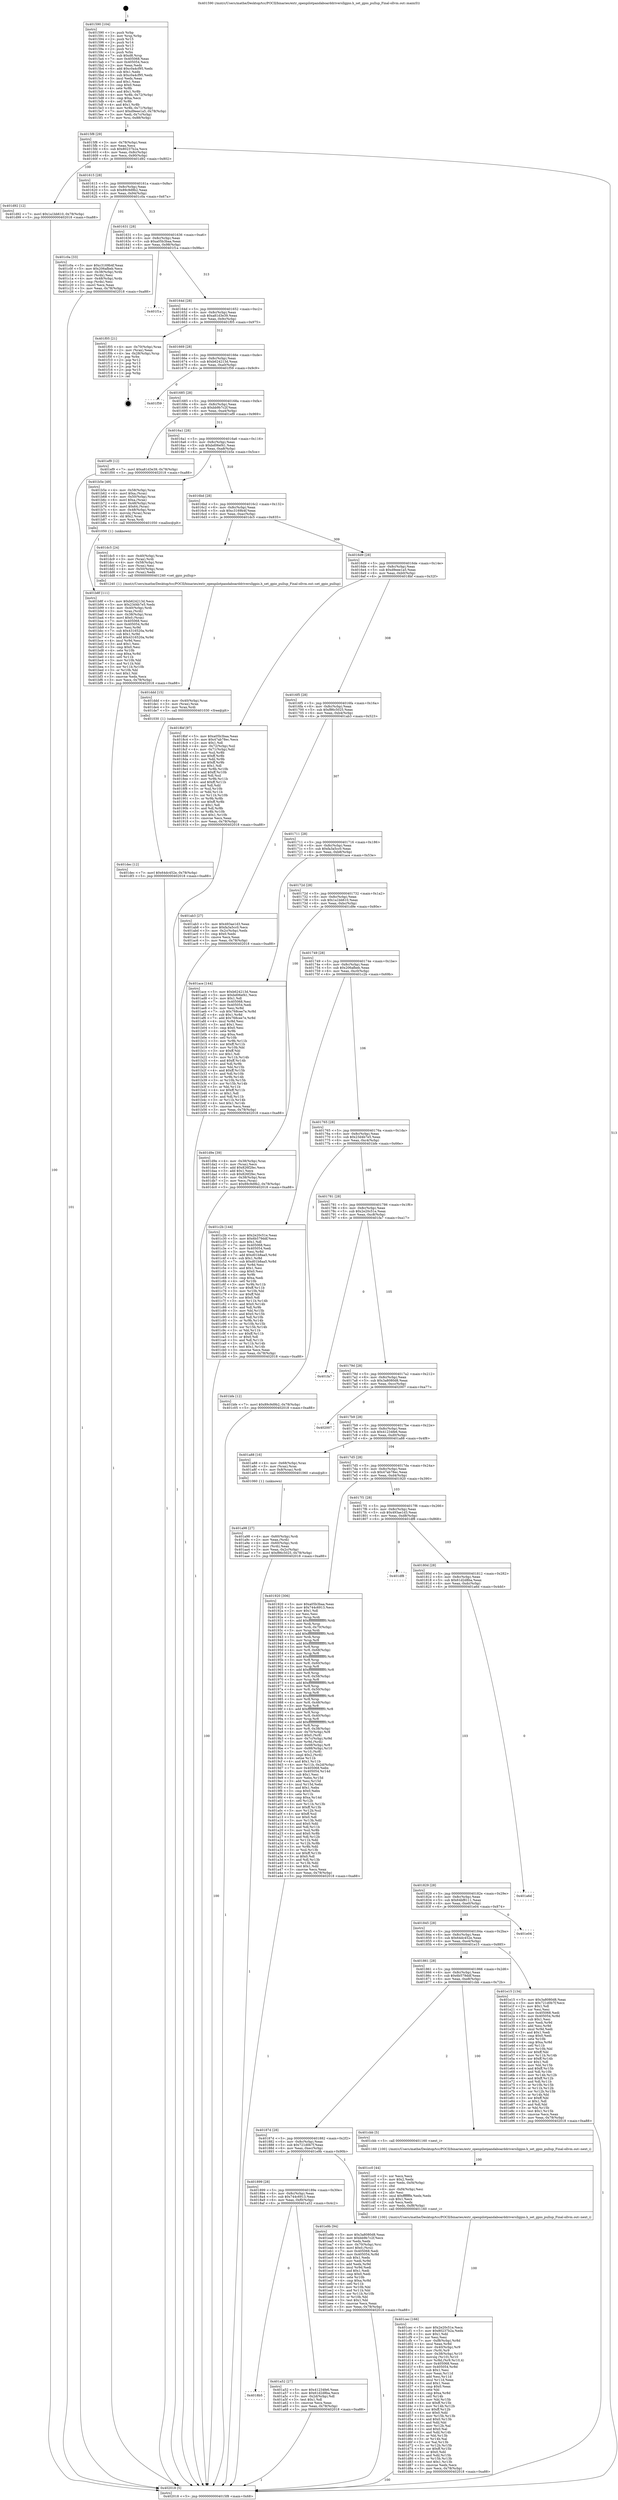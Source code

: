 digraph "0x401590" {
  label = "0x401590 (/mnt/c/Users/mathe/Desktop/tcc/POCII/binaries/extr_openpilotpandaboarddriversllgpio.h_set_gpio_pullup_Final-ollvm.out::main(0))"
  labelloc = "t"
  node[shape=record]

  Entry [label="",width=0.3,height=0.3,shape=circle,fillcolor=black,style=filled]
  "0x4015f8" [label="{
     0x4015f8 [29]\l
     | [instrs]\l
     &nbsp;&nbsp;0x4015f8 \<+3\>: mov -0x78(%rbp),%eax\l
     &nbsp;&nbsp;0x4015fb \<+2\>: mov %eax,%ecx\l
     &nbsp;&nbsp;0x4015fd \<+6\>: sub $0x80237b2a,%ecx\l
     &nbsp;&nbsp;0x401603 \<+6\>: mov %eax,-0x8c(%rbp)\l
     &nbsp;&nbsp;0x401609 \<+6\>: mov %ecx,-0x90(%rbp)\l
     &nbsp;&nbsp;0x40160f \<+6\>: je 0000000000401d92 \<main+0x802\>\l
  }"]
  "0x401d92" [label="{
     0x401d92 [12]\l
     | [instrs]\l
     &nbsp;&nbsp;0x401d92 \<+7\>: movl $0x1a1bb610,-0x78(%rbp)\l
     &nbsp;&nbsp;0x401d99 \<+5\>: jmp 0000000000402018 \<main+0xa88\>\l
  }"]
  "0x401615" [label="{
     0x401615 [28]\l
     | [instrs]\l
     &nbsp;&nbsp;0x401615 \<+5\>: jmp 000000000040161a \<main+0x8a\>\l
     &nbsp;&nbsp;0x40161a \<+6\>: mov -0x8c(%rbp),%eax\l
     &nbsp;&nbsp;0x401620 \<+5\>: sub $0x89c9d9b2,%eax\l
     &nbsp;&nbsp;0x401625 \<+6\>: mov %eax,-0x94(%rbp)\l
     &nbsp;&nbsp;0x40162b \<+6\>: je 0000000000401c0a \<main+0x67a\>\l
  }"]
  Exit [label="",width=0.3,height=0.3,shape=circle,fillcolor=black,style=filled,peripheries=2]
  "0x401c0a" [label="{
     0x401c0a [33]\l
     | [instrs]\l
     &nbsp;&nbsp;0x401c0a \<+5\>: mov $0xc3169b4f,%eax\l
     &nbsp;&nbsp;0x401c0f \<+5\>: mov $0x206afbeb,%ecx\l
     &nbsp;&nbsp;0x401c14 \<+4\>: mov -0x38(%rbp),%rdx\l
     &nbsp;&nbsp;0x401c18 \<+2\>: mov (%rdx),%esi\l
     &nbsp;&nbsp;0x401c1a \<+4\>: mov -0x48(%rbp),%rdx\l
     &nbsp;&nbsp;0x401c1e \<+2\>: cmp (%rdx),%esi\l
     &nbsp;&nbsp;0x401c20 \<+3\>: cmovl %ecx,%eax\l
     &nbsp;&nbsp;0x401c23 \<+3\>: mov %eax,-0x78(%rbp)\l
     &nbsp;&nbsp;0x401c26 \<+5\>: jmp 0000000000402018 \<main+0xa88\>\l
  }"]
  "0x401631" [label="{
     0x401631 [28]\l
     | [instrs]\l
     &nbsp;&nbsp;0x401631 \<+5\>: jmp 0000000000401636 \<main+0xa6\>\l
     &nbsp;&nbsp;0x401636 \<+6\>: mov -0x8c(%rbp),%eax\l
     &nbsp;&nbsp;0x40163c \<+5\>: sub $0xa05b3baa,%eax\l
     &nbsp;&nbsp;0x401641 \<+6\>: mov %eax,-0x98(%rbp)\l
     &nbsp;&nbsp;0x401647 \<+6\>: je 0000000000401f1a \<main+0x98a\>\l
  }"]
  "0x401dec" [label="{
     0x401dec [12]\l
     | [instrs]\l
     &nbsp;&nbsp;0x401dec \<+7\>: movl $0x64dc452e,-0x78(%rbp)\l
     &nbsp;&nbsp;0x401df3 \<+5\>: jmp 0000000000402018 \<main+0xa88\>\l
  }"]
  "0x401f1a" [label="{
     0x401f1a\l
  }", style=dashed]
  "0x40164d" [label="{
     0x40164d [28]\l
     | [instrs]\l
     &nbsp;&nbsp;0x40164d \<+5\>: jmp 0000000000401652 \<main+0xc2\>\l
     &nbsp;&nbsp;0x401652 \<+6\>: mov -0x8c(%rbp),%eax\l
     &nbsp;&nbsp;0x401658 \<+5\>: sub $0xa81d3e39,%eax\l
     &nbsp;&nbsp;0x40165d \<+6\>: mov %eax,-0x9c(%rbp)\l
     &nbsp;&nbsp;0x401663 \<+6\>: je 0000000000401f05 \<main+0x975\>\l
  }"]
  "0x401ddd" [label="{
     0x401ddd [15]\l
     | [instrs]\l
     &nbsp;&nbsp;0x401ddd \<+4\>: mov -0x40(%rbp),%rax\l
     &nbsp;&nbsp;0x401de1 \<+3\>: mov (%rax),%rax\l
     &nbsp;&nbsp;0x401de4 \<+3\>: mov %rax,%rdi\l
     &nbsp;&nbsp;0x401de7 \<+5\>: call 0000000000401030 \<free@plt\>\l
     | [calls]\l
     &nbsp;&nbsp;0x401030 \{1\} (unknown)\l
  }"]
  "0x401f05" [label="{
     0x401f05 [21]\l
     | [instrs]\l
     &nbsp;&nbsp;0x401f05 \<+4\>: mov -0x70(%rbp),%rax\l
     &nbsp;&nbsp;0x401f09 \<+2\>: mov (%rax),%eax\l
     &nbsp;&nbsp;0x401f0b \<+4\>: lea -0x28(%rbp),%rsp\l
     &nbsp;&nbsp;0x401f0f \<+1\>: pop %rbx\l
     &nbsp;&nbsp;0x401f10 \<+2\>: pop %r12\l
     &nbsp;&nbsp;0x401f12 \<+2\>: pop %r13\l
     &nbsp;&nbsp;0x401f14 \<+2\>: pop %r14\l
     &nbsp;&nbsp;0x401f16 \<+2\>: pop %r15\l
     &nbsp;&nbsp;0x401f18 \<+1\>: pop %rbp\l
     &nbsp;&nbsp;0x401f19 \<+1\>: ret\l
  }"]
  "0x401669" [label="{
     0x401669 [28]\l
     | [instrs]\l
     &nbsp;&nbsp;0x401669 \<+5\>: jmp 000000000040166e \<main+0xde\>\l
     &nbsp;&nbsp;0x40166e \<+6\>: mov -0x8c(%rbp),%eax\l
     &nbsp;&nbsp;0x401674 \<+5\>: sub $0xb624213d,%eax\l
     &nbsp;&nbsp;0x401679 \<+6\>: mov %eax,-0xa0(%rbp)\l
     &nbsp;&nbsp;0x40167f \<+6\>: je 0000000000401f59 \<main+0x9c9\>\l
  }"]
  "0x401cec" [label="{
     0x401cec [166]\l
     | [instrs]\l
     &nbsp;&nbsp;0x401cec \<+5\>: mov $0x2e20c51e,%ecx\l
     &nbsp;&nbsp;0x401cf1 \<+5\>: mov $0x80237b2a,%edx\l
     &nbsp;&nbsp;0x401cf6 \<+3\>: mov $0x1,%dil\l
     &nbsp;&nbsp;0x401cf9 \<+2\>: xor %esi,%esi\l
     &nbsp;&nbsp;0x401cfb \<+7\>: mov -0xf8(%rbp),%r8d\l
     &nbsp;&nbsp;0x401d02 \<+4\>: imul %eax,%r8d\l
     &nbsp;&nbsp;0x401d06 \<+4\>: mov -0x40(%rbp),%r9\l
     &nbsp;&nbsp;0x401d0a \<+3\>: mov (%r9),%r9\l
     &nbsp;&nbsp;0x401d0d \<+4\>: mov -0x38(%rbp),%r10\l
     &nbsp;&nbsp;0x401d11 \<+3\>: movslq (%r10),%r10\l
     &nbsp;&nbsp;0x401d14 \<+4\>: mov %r8d,(%r9,%r10,4)\l
     &nbsp;&nbsp;0x401d18 \<+7\>: mov 0x405068,%eax\l
     &nbsp;&nbsp;0x401d1f \<+8\>: mov 0x405054,%r8d\l
     &nbsp;&nbsp;0x401d27 \<+3\>: sub $0x1,%esi\l
     &nbsp;&nbsp;0x401d2a \<+3\>: mov %eax,%r11d\l
     &nbsp;&nbsp;0x401d2d \<+3\>: add %esi,%r11d\l
     &nbsp;&nbsp;0x401d30 \<+4\>: imul %r11d,%eax\l
     &nbsp;&nbsp;0x401d34 \<+3\>: and $0x1,%eax\l
     &nbsp;&nbsp;0x401d37 \<+3\>: cmp $0x0,%eax\l
     &nbsp;&nbsp;0x401d3a \<+3\>: sete %bl\l
     &nbsp;&nbsp;0x401d3d \<+4\>: cmp $0xa,%r8d\l
     &nbsp;&nbsp;0x401d41 \<+4\>: setl %r14b\l
     &nbsp;&nbsp;0x401d45 \<+3\>: mov %bl,%r15b\l
     &nbsp;&nbsp;0x401d48 \<+4\>: xor $0xff,%r15b\l
     &nbsp;&nbsp;0x401d4c \<+3\>: mov %r14b,%r12b\l
     &nbsp;&nbsp;0x401d4f \<+4\>: xor $0xff,%r12b\l
     &nbsp;&nbsp;0x401d53 \<+4\>: xor $0x0,%dil\l
     &nbsp;&nbsp;0x401d57 \<+3\>: mov %r15b,%r13b\l
     &nbsp;&nbsp;0x401d5a \<+4\>: and $0x0,%r13b\l
     &nbsp;&nbsp;0x401d5e \<+3\>: and %dil,%bl\l
     &nbsp;&nbsp;0x401d61 \<+3\>: mov %r12b,%al\l
     &nbsp;&nbsp;0x401d64 \<+2\>: and $0x0,%al\l
     &nbsp;&nbsp;0x401d66 \<+3\>: and %dil,%r14b\l
     &nbsp;&nbsp;0x401d69 \<+3\>: or %bl,%r13b\l
     &nbsp;&nbsp;0x401d6c \<+3\>: or %r14b,%al\l
     &nbsp;&nbsp;0x401d6f \<+3\>: xor %al,%r13b\l
     &nbsp;&nbsp;0x401d72 \<+3\>: or %r12b,%r15b\l
     &nbsp;&nbsp;0x401d75 \<+4\>: xor $0xff,%r15b\l
     &nbsp;&nbsp;0x401d79 \<+4\>: or $0x0,%dil\l
     &nbsp;&nbsp;0x401d7d \<+3\>: and %dil,%r15b\l
     &nbsp;&nbsp;0x401d80 \<+3\>: or %r15b,%r13b\l
     &nbsp;&nbsp;0x401d83 \<+4\>: test $0x1,%r13b\l
     &nbsp;&nbsp;0x401d87 \<+3\>: cmovne %edx,%ecx\l
     &nbsp;&nbsp;0x401d8a \<+3\>: mov %ecx,-0x78(%rbp)\l
     &nbsp;&nbsp;0x401d8d \<+5\>: jmp 0000000000402018 \<main+0xa88\>\l
  }"]
  "0x401f59" [label="{
     0x401f59\l
  }", style=dashed]
  "0x401685" [label="{
     0x401685 [28]\l
     | [instrs]\l
     &nbsp;&nbsp;0x401685 \<+5\>: jmp 000000000040168a \<main+0xfa\>\l
     &nbsp;&nbsp;0x40168a \<+6\>: mov -0x8c(%rbp),%eax\l
     &nbsp;&nbsp;0x401690 \<+5\>: sub $0xbb9b7c2f,%eax\l
     &nbsp;&nbsp;0x401695 \<+6\>: mov %eax,-0xa4(%rbp)\l
     &nbsp;&nbsp;0x40169b \<+6\>: je 0000000000401ef9 \<main+0x969\>\l
  }"]
  "0x401cc0" [label="{
     0x401cc0 [44]\l
     | [instrs]\l
     &nbsp;&nbsp;0x401cc0 \<+2\>: xor %ecx,%ecx\l
     &nbsp;&nbsp;0x401cc2 \<+5\>: mov $0x2,%edx\l
     &nbsp;&nbsp;0x401cc7 \<+6\>: mov %edx,-0xf4(%rbp)\l
     &nbsp;&nbsp;0x401ccd \<+1\>: cltd\l
     &nbsp;&nbsp;0x401cce \<+6\>: mov -0xf4(%rbp),%esi\l
     &nbsp;&nbsp;0x401cd4 \<+2\>: idiv %esi\l
     &nbsp;&nbsp;0x401cd6 \<+6\>: imul $0xfffffffe,%edx,%edx\l
     &nbsp;&nbsp;0x401cdc \<+3\>: sub $0x1,%ecx\l
     &nbsp;&nbsp;0x401cdf \<+2\>: sub %ecx,%edx\l
     &nbsp;&nbsp;0x401ce1 \<+6\>: mov %edx,-0xf8(%rbp)\l
     &nbsp;&nbsp;0x401ce7 \<+5\>: call 0000000000401160 \<next_i\>\l
     | [calls]\l
     &nbsp;&nbsp;0x401160 \{100\} (/mnt/c/Users/mathe/Desktop/tcc/POCII/binaries/extr_openpilotpandaboarddriversllgpio.h_set_gpio_pullup_Final-ollvm.out::next_i)\l
  }"]
  "0x401ef9" [label="{
     0x401ef9 [12]\l
     | [instrs]\l
     &nbsp;&nbsp;0x401ef9 \<+7\>: movl $0xa81d3e39,-0x78(%rbp)\l
     &nbsp;&nbsp;0x401f00 \<+5\>: jmp 0000000000402018 \<main+0xa88\>\l
  }"]
  "0x4016a1" [label="{
     0x4016a1 [28]\l
     | [instrs]\l
     &nbsp;&nbsp;0x4016a1 \<+5\>: jmp 00000000004016a6 \<main+0x116\>\l
     &nbsp;&nbsp;0x4016a6 \<+6\>: mov -0x8c(%rbp),%eax\l
     &nbsp;&nbsp;0x4016ac \<+5\>: sub $0xbd06ef41,%eax\l
     &nbsp;&nbsp;0x4016b1 \<+6\>: mov %eax,-0xa8(%rbp)\l
     &nbsp;&nbsp;0x4016b7 \<+6\>: je 0000000000401b5e \<main+0x5ce\>\l
  }"]
  "0x401b8f" [label="{
     0x401b8f [111]\l
     | [instrs]\l
     &nbsp;&nbsp;0x401b8f \<+5\>: mov $0xb624213d,%ecx\l
     &nbsp;&nbsp;0x401b94 \<+5\>: mov $0x23d4b7e5,%edx\l
     &nbsp;&nbsp;0x401b99 \<+4\>: mov -0x40(%rbp),%rdi\l
     &nbsp;&nbsp;0x401b9d \<+3\>: mov %rax,(%rdi)\l
     &nbsp;&nbsp;0x401ba0 \<+4\>: mov -0x38(%rbp),%rax\l
     &nbsp;&nbsp;0x401ba4 \<+6\>: movl $0x0,(%rax)\l
     &nbsp;&nbsp;0x401baa \<+7\>: mov 0x405068,%esi\l
     &nbsp;&nbsp;0x401bb1 \<+8\>: mov 0x405054,%r8d\l
     &nbsp;&nbsp;0x401bb9 \<+3\>: mov %esi,%r9d\l
     &nbsp;&nbsp;0x401bbc \<+7\>: sub $0x4316520a,%r9d\l
     &nbsp;&nbsp;0x401bc3 \<+4\>: sub $0x1,%r9d\l
     &nbsp;&nbsp;0x401bc7 \<+7\>: add $0x4316520a,%r9d\l
     &nbsp;&nbsp;0x401bce \<+4\>: imul %r9d,%esi\l
     &nbsp;&nbsp;0x401bd2 \<+3\>: and $0x1,%esi\l
     &nbsp;&nbsp;0x401bd5 \<+3\>: cmp $0x0,%esi\l
     &nbsp;&nbsp;0x401bd8 \<+4\>: sete %r10b\l
     &nbsp;&nbsp;0x401bdc \<+4\>: cmp $0xa,%r8d\l
     &nbsp;&nbsp;0x401be0 \<+4\>: setl %r11b\l
     &nbsp;&nbsp;0x401be4 \<+3\>: mov %r10b,%bl\l
     &nbsp;&nbsp;0x401be7 \<+3\>: and %r11b,%bl\l
     &nbsp;&nbsp;0x401bea \<+3\>: xor %r11b,%r10b\l
     &nbsp;&nbsp;0x401bed \<+3\>: or %r10b,%bl\l
     &nbsp;&nbsp;0x401bf0 \<+3\>: test $0x1,%bl\l
     &nbsp;&nbsp;0x401bf3 \<+3\>: cmovne %edx,%ecx\l
     &nbsp;&nbsp;0x401bf6 \<+3\>: mov %ecx,-0x78(%rbp)\l
     &nbsp;&nbsp;0x401bf9 \<+5\>: jmp 0000000000402018 \<main+0xa88\>\l
  }"]
  "0x401b5e" [label="{
     0x401b5e [49]\l
     | [instrs]\l
     &nbsp;&nbsp;0x401b5e \<+4\>: mov -0x58(%rbp),%rax\l
     &nbsp;&nbsp;0x401b62 \<+6\>: movl $0xa,(%rax)\l
     &nbsp;&nbsp;0x401b68 \<+4\>: mov -0x50(%rbp),%rax\l
     &nbsp;&nbsp;0x401b6c \<+6\>: movl $0xa,(%rax)\l
     &nbsp;&nbsp;0x401b72 \<+4\>: mov -0x48(%rbp),%rax\l
     &nbsp;&nbsp;0x401b76 \<+6\>: movl $0x64,(%rax)\l
     &nbsp;&nbsp;0x401b7c \<+4\>: mov -0x48(%rbp),%rax\l
     &nbsp;&nbsp;0x401b80 \<+3\>: movslq (%rax),%rax\l
     &nbsp;&nbsp;0x401b83 \<+4\>: shl $0x2,%rax\l
     &nbsp;&nbsp;0x401b87 \<+3\>: mov %rax,%rdi\l
     &nbsp;&nbsp;0x401b8a \<+5\>: call 0000000000401050 \<malloc@plt\>\l
     | [calls]\l
     &nbsp;&nbsp;0x401050 \{1\} (unknown)\l
  }"]
  "0x4016bd" [label="{
     0x4016bd [28]\l
     | [instrs]\l
     &nbsp;&nbsp;0x4016bd \<+5\>: jmp 00000000004016c2 \<main+0x132\>\l
     &nbsp;&nbsp;0x4016c2 \<+6\>: mov -0x8c(%rbp),%eax\l
     &nbsp;&nbsp;0x4016c8 \<+5\>: sub $0xc3169b4f,%eax\l
     &nbsp;&nbsp;0x4016cd \<+6\>: mov %eax,-0xac(%rbp)\l
     &nbsp;&nbsp;0x4016d3 \<+6\>: je 0000000000401dc5 \<main+0x835\>\l
  }"]
  "0x401a98" [label="{
     0x401a98 [27]\l
     | [instrs]\l
     &nbsp;&nbsp;0x401a98 \<+4\>: mov -0x60(%rbp),%rdi\l
     &nbsp;&nbsp;0x401a9c \<+2\>: mov %eax,(%rdi)\l
     &nbsp;&nbsp;0x401a9e \<+4\>: mov -0x60(%rbp),%rdi\l
     &nbsp;&nbsp;0x401aa2 \<+2\>: mov (%rdi),%eax\l
     &nbsp;&nbsp;0x401aa4 \<+3\>: mov %eax,-0x2c(%rbp)\l
     &nbsp;&nbsp;0x401aa7 \<+7\>: movl $0xf86c5025,-0x78(%rbp)\l
     &nbsp;&nbsp;0x401aae \<+5\>: jmp 0000000000402018 \<main+0xa88\>\l
  }"]
  "0x401dc5" [label="{
     0x401dc5 [24]\l
     | [instrs]\l
     &nbsp;&nbsp;0x401dc5 \<+4\>: mov -0x40(%rbp),%rax\l
     &nbsp;&nbsp;0x401dc9 \<+3\>: mov (%rax),%rdi\l
     &nbsp;&nbsp;0x401dcc \<+4\>: mov -0x58(%rbp),%rax\l
     &nbsp;&nbsp;0x401dd0 \<+2\>: mov (%rax),%esi\l
     &nbsp;&nbsp;0x401dd2 \<+4\>: mov -0x50(%rbp),%rax\l
     &nbsp;&nbsp;0x401dd6 \<+2\>: mov (%rax),%edx\l
     &nbsp;&nbsp;0x401dd8 \<+5\>: call 0000000000401240 \<set_gpio_pullup\>\l
     | [calls]\l
     &nbsp;&nbsp;0x401240 \{1\} (/mnt/c/Users/mathe/Desktop/tcc/POCII/binaries/extr_openpilotpandaboarddriversllgpio.h_set_gpio_pullup_Final-ollvm.out::set_gpio_pullup)\l
  }"]
  "0x4016d9" [label="{
     0x4016d9 [28]\l
     | [instrs]\l
     &nbsp;&nbsp;0x4016d9 \<+5\>: jmp 00000000004016de \<main+0x14e\>\l
     &nbsp;&nbsp;0x4016de \<+6\>: mov -0x8c(%rbp),%eax\l
     &nbsp;&nbsp;0x4016e4 \<+5\>: sub $0xd9eee1a5,%eax\l
     &nbsp;&nbsp;0x4016e9 \<+6\>: mov %eax,-0xb0(%rbp)\l
     &nbsp;&nbsp;0x4016ef \<+6\>: je 00000000004018bf \<main+0x32f\>\l
  }"]
  "0x4018b5" [label="{
     0x4018b5\l
  }", style=dashed]
  "0x4018bf" [label="{
     0x4018bf [97]\l
     | [instrs]\l
     &nbsp;&nbsp;0x4018bf \<+5\>: mov $0xa05b3baa,%eax\l
     &nbsp;&nbsp;0x4018c4 \<+5\>: mov $0x47ab78ec,%ecx\l
     &nbsp;&nbsp;0x4018c9 \<+2\>: mov $0x1,%dl\l
     &nbsp;&nbsp;0x4018cb \<+4\>: mov -0x72(%rbp),%sil\l
     &nbsp;&nbsp;0x4018cf \<+4\>: mov -0x71(%rbp),%dil\l
     &nbsp;&nbsp;0x4018d3 \<+3\>: mov %sil,%r8b\l
     &nbsp;&nbsp;0x4018d6 \<+4\>: xor $0xff,%r8b\l
     &nbsp;&nbsp;0x4018da \<+3\>: mov %dil,%r9b\l
     &nbsp;&nbsp;0x4018dd \<+4\>: xor $0xff,%r9b\l
     &nbsp;&nbsp;0x4018e1 \<+3\>: xor $0x1,%dl\l
     &nbsp;&nbsp;0x4018e4 \<+3\>: mov %r8b,%r10b\l
     &nbsp;&nbsp;0x4018e7 \<+4\>: and $0xff,%r10b\l
     &nbsp;&nbsp;0x4018eb \<+3\>: and %dl,%sil\l
     &nbsp;&nbsp;0x4018ee \<+3\>: mov %r9b,%r11b\l
     &nbsp;&nbsp;0x4018f1 \<+4\>: and $0xff,%r11b\l
     &nbsp;&nbsp;0x4018f5 \<+3\>: and %dl,%dil\l
     &nbsp;&nbsp;0x4018f8 \<+3\>: or %sil,%r10b\l
     &nbsp;&nbsp;0x4018fb \<+3\>: or %dil,%r11b\l
     &nbsp;&nbsp;0x4018fe \<+3\>: xor %r11b,%r10b\l
     &nbsp;&nbsp;0x401901 \<+3\>: or %r9b,%r8b\l
     &nbsp;&nbsp;0x401904 \<+4\>: xor $0xff,%r8b\l
     &nbsp;&nbsp;0x401908 \<+3\>: or $0x1,%dl\l
     &nbsp;&nbsp;0x40190b \<+3\>: and %dl,%r8b\l
     &nbsp;&nbsp;0x40190e \<+3\>: or %r8b,%r10b\l
     &nbsp;&nbsp;0x401911 \<+4\>: test $0x1,%r10b\l
     &nbsp;&nbsp;0x401915 \<+3\>: cmovne %ecx,%eax\l
     &nbsp;&nbsp;0x401918 \<+3\>: mov %eax,-0x78(%rbp)\l
     &nbsp;&nbsp;0x40191b \<+5\>: jmp 0000000000402018 \<main+0xa88\>\l
  }"]
  "0x4016f5" [label="{
     0x4016f5 [28]\l
     | [instrs]\l
     &nbsp;&nbsp;0x4016f5 \<+5\>: jmp 00000000004016fa \<main+0x16a\>\l
     &nbsp;&nbsp;0x4016fa \<+6\>: mov -0x8c(%rbp),%eax\l
     &nbsp;&nbsp;0x401700 \<+5\>: sub $0xf86c5025,%eax\l
     &nbsp;&nbsp;0x401705 \<+6\>: mov %eax,-0xb4(%rbp)\l
     &nbsp;&nbsp;0x40170b \<+6\>: je 0000000000401ab3 \<main+0x523\>\l
  }"]
  "0x402018" [label="{
     0x402018 [5]\l
     | [instrs]\l
     &nbsp;&nbsp;0x402018 \<+5\>: jmp 00000000004015f8 \<main+0x68\>\l
  }"]
  "0x401590" [label="{
     0x401590 [104]\l
     | [instrs]\l
     &nbsp;&nbsp;0x401590 \<+1\>: push %rbp\l
     &nbsp;&nbsp;0x401591 \<+3\>: mov %rsp,%rbp\l
     &nbsp;&nbsp;0x401594 \<+2\>: push %r15\l
     &nbsp;&nbsp;0x401596 \<+2\>: push %r14\l
     &nbsp;&nbsp;0x401598 \<+2\>: push %r13\l
     &nbsp;&nbsp;0x40159a \<+2\>: push %r12\l
     &nbsp;&nbsp;0x40159c \<+1\>: push %rbx\l
     &nbsp;&nbsp;0x40159d \<+7\>: sub $0xd8,%rsp\l
     &nbsp;&nbsp;0x4015a4 \<+7\>: mov 0x405068,%eax\l
     &nbsp;&nbsp;0x4015ab \<+7\>: mov 0x405054,%ecx\l
     &nbsp;&nbsp;0x4015b2 \<+2\>: mov %eax,%edx\l
     &nbsp;&nbsp;0x4015b4 \<+6\>: add $0xc0a4cf95,%edx\l
     &nbsp;&nbsp;0x4015ba \<+3\>: sub $0x1,%edx\l
     &nbsp;&nbsp;0x4015bd \<+6\>: sub $0xc0a4cf95,%edx\l
     &nbsp;&nbsp;0x4015c3 \<+3\>: imul %edx,%eax\l
     &nbsp;&nbsp;0x4015c6 \<+3\>: and $0x1,%eax\l
     &nbsp;&nbsp;0x4015c9 \<+3\>: cmp $0x0,%eax\l
     &nbsp;&nbsp;0x4015cc \<+4\>: sete %r8b\l
     &nbsp;&nbsp;0x4015d0 \<+4\>: and $0x1,%r8b\l
     &nbsp;&nbsp;0x4015d4 \<+4\>: mov %r8b,-0x72(%rbp)\l
     &nbsp;&nbsp;0x4015d8 \<+3\>: cmp $0xa,%ecx\l
     &nbsp;&nbsp;0x4015db \<+4\>: setl %r8b\l
     &nbsp;&nbsp;0x4015df \<+4\>: and $0x1,%r8b\l
     &nbsp;&nbsp;0x4015e3 \<+4\>: mov %r8b,-0x71(%rbp)\l
     &nbsp;&nbsp;0x4015e7 \<+7\>: movl $0xd9eee1a5,-0x78(%rbp)\l
     &nbsp;&nbsp;0x4015ee \<+3\>: mov %edi,-0x7c(%rbp)\l
     &nbsp;&nbsp;0x4015f1 \<+7\>: mov %rsi,-0x88(%rbp)\l
  }"]
  "0x401a52" [label="{
     0x401a52 [27]\l
     | [instrs]\l
     &nbsp;&nbsp;0x401a52 \<+5\>: mov $0x41234fe6,%eax\l
     &nbsp;&nbsp;0x401a57 \<+5\>: mov $0x61d2d8ba,%ecx\l
     &nbsp;&nbsp;0x401a5c \<+3\>: mov -0x2d(%rbp),%dl\l
     &nbsp;&nbsp;0x401a5f \<+3\>: test $0x1,%dl\l
     &nbsp;&nbsp;0x401a62 \<+3\>: cmovne %ecx,%eax\l
     &nbsp;&nbsp;0x401a65 \<+3\>: mov %eax,-0x78(%rbp)\l
     &nbsp;&nbsp;0x401a68 \<+5\>: jmp 0000000000402018 \<main+0xa88\>\l
  }"]
  "0x401ab3" [label="{
     0x401ab3 [27]\l
     | [instrs]\l
     &nbsp;&nbsp;0x401ab3 \<+5\>: mov $0x493ae1d3,%eax\l
     &nbsp;&nbsp;0x401ab8 \<+5\>: mov $0xfa3a5cc0,%ecx\l
     &nbsp;&nbsp;0x401abd \<+3\>: mov -0x2c(%rbp),%edx\l
     &nbsp;&nbsp;0x401ac0 \<+3\>: cmp $0x0,%edx\l
     &nbsp;&nbsp;0x401ac3 \<+3\>: cmove %ecx,%eax\l
     &nbsp;&nbsp;0x401ac6 \<+3\>: mov %eax,-0x78(%rbp)\l
     &nbsp;&nbsp;0x401ac9 \<+5\>: jmp 0000000000402018 \<main+0xa88\>\l
  }"]
  "0x401711" [label="{
     0x401711 [28]\l
     | [instrs]\l
     &nbsp;&nbsp;0x401711 \<+5\>: jmp 0000000000401716 \<main+0x186\>\l
     &nbsp;&nbsp;0x401716 \<+6\>: mov -0x8c(%rbp),%eax\l
     &nbsp;&nbsp;0x40171c \<+5\>: sub $0xfa3a5cc0,%eax\l
     &nbsp;&nbsp;0x401721 \<+6\>: mov %eax,-0xb8(%rbp)\l
     &nbsp;&nbsp;0x401727 \<+6\>: je 0000000000401ace \<main+0x53e\>\l
  }"]
  "0x401899" [label="{
     0x401899 [28]\l
     | [instrs]\l
     &nbsp;&nbsp;0x401899 \<+5\>: jmp 000000000040189e \<main+0x30e\>\l
     &nbsp;&nbsp;0x40189e \<+6\>: mov -0x8c(%rbp),%eax\l
     &nbsp;&nbsp;0x4018a4 \<+5\>: sub $0x744c6913,%eax\l
     &nbsp;&nbsp;0x4018a9 \<+6\>: mov %eax,-0xf0(%rbp)\l
     &nbsp;&nbsp;0x4018af \<+6\>: je 0000000000401a52 \<main+0x4c2\>\l
  }"]
  "0x401ace" [label="{
     0x401ace [144]\l
     | [instrs]\l
     &nbsp;&nbsp;0x401ace \<+5\>: mov $0xb624213d,%eax\l
     &nbsp;&nbsp;0x401ad3 \<+5\>: mov $0xbd06ef41,%ecx\l
     &nbsp;&nbsp;0x401ad8 \<+2\>: mov $0x1,%dl\l
     &nbsp;&nbsp;0x401ada \<+7\>: mov 0x405068,%esi\l
     &nbsp;&nbsp;0x401ae1 \<+7\>: mov 0x405054,%edi\l
     &nbsp;&nbsp;0x401ae8 \<+3\>: mov %esi,%r8d\l
     &nbsp;&nbsp;0x401aeb \<+7\>: sub $0x768cee7e,%r8d\l
     &nbsp;&nbsp;0x401af2 \<+4\>: sub $0x1,%r8d\l
     &nbsp;&nbsp;0x401af6 \<+7\>: add $0x768cee7e,%r8d\l
     &nbsp;&nbsp;0x401afd \<+4\>: imul %r8d,%esi\l
     &nbsp;&nbsp;0x401b01 \<+3\>: and $0x1,%esi\l
     &nbsp;&nbsp;0x401b04 \<+3\>: cmp $0x0,%esi\l
     &nbsp;&nbsp;0x401b07 \<+4\>: sete %r9b\l
     &nbsp;&nbsp;0x401b0b \<+3\>: cmp $0xa,%edi\l
     &nbsp;&nbsp;0x401b0e \<+4\>: setl %r10b\l
     &nbsp;&nbsp;0x401b12 \<+3\>: mov %r9b,%r11b\l
     &nbsp;&nbsp;0x401b15 \<+4\>: xor $0xff,%r11b\l
     &nbsp;&nbsp;0x401b19 \<+3\>: mov %r10b,%bl\l
     &nbsp;&nbsp;0x401b1c \<+3\>: xor $0xff,%bl\l
     &nbsp;&nbsp;0x401b1f \<+3\>: xor $0x1,%dl\l
     &nbsp;&nbsp;0x401b22 \<+3\>: mov %r11b,%r14b\l
     &nbsp;&nbsp;0x401b25 \<+4\>: and $0xff,%r14b\l
     &nbsp;&nbsp;0x401b29 \<+3\>: and %dl,%r9b\l
     &nbsp;&nbsp;0x401b2c \<+3\>: mov %bl,%r15b\l
     &nbsp;&nbsp;0x401b2f \<+4\>: and $0xff,%r15b\l
     &nbsp;&nbsp;0x401b33 \<+3\>: and %dl,%r10b\l
     &nbsp;&nbsp;0x401b36 \<+3\>: or %r9b,%r14b\l
     &nbsp;&nbsp;0x401b39 \<+3\>: or %r10b,%r15b\l
     &nbsp;&nbsp;0x401b3c \<+3\>: xor %r15b,%r14b\l
     &nbsp;&nbsp;0x401b3f \<+3\>: or %bl,%r11b\l
     &nbsp;&nbsp;0x401b42 \<+4\>: xor $0xff,%r11b\l
     &nbsp;&nbsp;0x401b46 \<+3\>: or $0x1,%dl\l
     &nbsp;&nbsp;0x401b49 \<+3\>: and %dl,%r11b\l
     &nbsp;&nbsp;0x401b4c \<+3\>: or %r11b,%r14b\l
     &nbsp;&nbsp;0x401b4f \<+4\>: test $0x1,%r14b\l
     &nbsp;&nbsp;0x401b53 \<+3\>: cmovne %ecx,%eax\l
     &nbsp;&nbsp;0x401b56 \<+3\>: mov %eax,-0x78(%rbp)\l
     &nbsp;&nbsp;0x401b59 \<+5\>: jmp 0000000000402018 \<main+0xa88\>\l
  }"]
  "0x40172d" [label="{
     0x40172d [28]\l
     | [instrs]\l
     &nbsp;&nbsp;0x40172d \<+5\>: jmp 0000000000401732 \<main+0x1a2\>\l
     &nbsp;&nbsp;0x401732 \<+6\>: mov -0x8c(%rbp),%eax\l
     &nbsp;&nbsp;0x401738 \<+5\>: sub $0x1a1bb610,%eax\l
     &nbsp;&nbsp;0x40173d \<+6\>: mov %eax,-0xbc(%rbp)\l
     &nbsp;&nbsp;0x401743 \<+6\>: je 0000000000401d9e \<main+0x80e\>\l
  }"]
  "0x401e9b" [label="{
     0x401e9b [94]\l
     | [instrs]\l
     &nbsp;&nbsp;0x401e9b \<+5\>: mov $0x3a8080d8,%eax\l
     &nbsp;&nbsp;0x401ea0 \<+5\>: mov $0xbb9b7c2f,%ecx\l
     &nbsp;&nbsp;0x401ea5 \<+2\>: xor %edx,%edx\l
     &nbsp;&nbsp;0x401ea7 \<+4\>: mov -0x70(%rbp),%rsi\l
     &nbsp;&nbsp;0x401eab \<+6\>: movl $0x0,(%rsi)\l
     &nbsp;&nbsp;0x401eb1 \<+7\>: mov 0x405068,%edi\l
     &nbsp;&nbsp;0x401eb8 \<+8\>: mov 0x405054,%r8d\l
     &nbsp;&nbsp;0x401ec0 \<+3\>: sub $0x1,%edx\l
     &nbsp;&nbsp;0x401ec3 \<+3\>: mov %edi,%r9d\l
     &nbsp;&nbsp;0x401ec6 \<+3\>: add %edx,%r9d\l
     &nbsp;&nbsp;0x401ec9 \<+4\>: imul %r9d,%edi\l
     &nbsp;&nbsp;0x401ecd \<+3\>: and $0x1,%edi\l
     &nbsp;&nbsp;0x401ed0 \<+3\>: cmp $0x0,%edi\l
     &nbsp;&nbsp;0x401ed3 \<+4\>: sete %r10b\l
     &nbsp;&nbsp;0x401ed7 \<+4\>: cmp $0xa,%r8d\l
     &nbsp;&nbsp;0x401edb \<+4\>: setl %r11b\l
     &nbsp;&nbsp;0x401edf \<+3\>: mov %r10b,%bl\l
     &nbsp;&nbsp;0x401ee2 \<+3\>: and %r11b,%bl\l
     &nbsp;&nbsp;0x401ee5 \<+3\>: xor %r11b,%r10b\l
     &nbsp;&nbsp;0x401ee8 \<+3\>: or %r10b,%bl\l
     &nbsp;&nbsp;0x401eeb \<+3\>: test $0x1,%bl\l
     &nbsp;&nbsp;0x401eee \<+3\>: cmovne %ecx,%eax\l
     &nbsp;&nbsp;0x401ef1 \<+3\>: mov %eax,-0x78(%rbp)\l
     &nbsp;&nbsp;0x401ef4 \<+5\>: jmp 0000000000402018 \<main+0xa88\>\l
  }"]
  "0x401d9e" [label="{
     0x401d9e [39]\l
     | [instrs]\l
     &nbsp;&nbsp;0x401d9e \<+4\>: mov -0x38(%rbp),%rax\l
     &nbsp;&nbsp;0x401da2 \<+2\>: mov (%rax),%ecx\l
     &nbsp;&nbsp;0x401da4 \<+6\>: add $0x826f2fec,%ecx\l
     &nbsp;&nbsp;0x401daa \<+3\>: add $0x1,%ecx\l
     &nbsp;&nbsp;0x401dad \<+6\>: sub $0x826f2fec,%ecx\l
     &nbsp;&nbsp;0x401db3 \<+4\>: mov -0x38(%rbp),%rax\l
     &nbsp;&nbsp;0x401db7 \<+2\>: mov %ecx,(%rax)\l
     &nbsp;&nbsp;0x401db9 \<+7\>: movl $0x89c9d9b2,-0x78(%rbp)\l
     &nbsp;&nbsp;0x401dc0 \<+5\>: jmp 0000000000402018 \<main+0xa88\>\l
  }"]
  "0x401749" [label="{
     0x401749 [28]\l
     | [instrs]\l
     &nbsp;&nbsp;0x401749 \<+5\>: jmp 000000000040174e \<main+0x1be\>\l
     &nbsp;&nbsp;0x40174e \<+6\>: mov -0x8c(%rbp),%eax\l
     &nbsp;&nbsp;0x401754 \<+5\>: sub $0x206afbeb,%eax\l
     &nbsp;&nbsp;0x401759 \<+6\>: mov %eax,-0xc0(%rbp)\l
     &nbsp;&nbsp;0x40175f \<+6\>: je 0000000000401c2b \<main+0x69b\>\l
  }"]
  "0x40187d" [label="{
     0x40187d [28]\l
     | [instrs]\l
     &nbsp;&nbsp;0x40187d \<+5\>: jmp 0000000000401882 \<main+0x2f2\>\l
     &nbsp;&nbsp;0x401882 \<+6\>: mov -0x8c(%rbp),%eax\l
     &nbsp;&nbsp;0x401888 \<+5\>: sub $0x721d0b7f,%eax\l
     &nbsp;&nbsp;0x40188d \<+6\>: mov %eax,-0xec(%rbp)\l
     &nbsp;&nbsp;0x401893 \<+6\>: je 0000000000401e9b \<main+0x90b\>\l
  }"]
  "0x401c2b" [label="{
     0x401c2b [144]\l
     | [instrs]\l
     &nbsp;&nbsp;0x401c2b \<+5\>: mov $0x2e20c51e,%eax\l
     &nbsp;&nbsp;0x401c30 \<+5\>: mov $0x6b579ddf,%ecx\l
     &nbsp;&nbsp;0x401c35 \<+2\>: mov $0x1,%dl\l
     &nbsp;&nbsp;0x401c37 \<+7\>: mov 0x405068,%esi\l
     &nbsp;&nbsp;0x401c3e \<+7\>: mov 0x405054,%edi\l
     &nbsp;&nbsp;0x401c45 \<+3\>: mov %esi,%r8d\l
     &nbsp;&nbsp;0x401c48 \<+7\>: add $0xd01b8aa5,%r8d\l
     &nbsp;&nbsp;0x401c4f \<+4\>: sub $0x1,%r8d\l
     &nbsp;&nbsp;0x401c53 \<+7\>: sub $0xd01b8aa5,%r8d\l
     &nbsp;&nbsp;0x401c5a \<+4\>: imul %r8d,%esi\l
     &nbsp;&nbsp;0x401c5e \<+3\>: and $0x1,%esi\l
     &nbsp;&nbsp;0x401c61 \<+3\>: cmp $0x0,%esi\l
     &nbsp;&nbsp;0x401c64 \<+4\>: sete %r9b\l
     &nbsp;&nbsp;0x401c68 \<+3\>: cmp $0xa,%edi\l
     &nbsp;&nbsp;0x401c6b \<+4\>: setl %r10b\l
     &nbsp;&nbsp;0x401c6f \<+3\>: mov %r9b,%r11b\l
     &nbsp;&nbsp;0x401c72 \<+4\>: xor $0xff,%r11b\l
     &nbsp;&nbsp;0x401c76 \<+3\>: mov %r10b,%bl\l
     &nbsp;&nbsp;0x401c79 \<+3\>: xor $0xff,%bl\l
     &nbsp;&nbsp;0x401c7c \<+3\>: xor $0x0,%dl\l
     &nbsp;&nbsp;0x401c7f \<+3\>: mov %r11b,%r14b\l
     &nbsp;&nbsp;0x401c82 \<+4\>: and $0x0,%r14b\l
     &nbsp;&nbsp;0x401c86 \<+3\>: and %dl,%r9b\l
     &nbsp;&nbsp;0x401c89 \<+3\>: mov %bl,%r15b\l
     &nbsp;&nbsp;0x401c8c \<+4\>: and $0x0,%r15b\l
     &nbsp;&nbsp;0x401c90 \<+3\>: and %dl,%r10b\l
     &nbsp;&nbsp;0x401c93 \<+3\>: or %r9b,%r14b\l
     &nbsp;&nbsp;0x401c96 \<+3\>: or %r10b,%r15b\l
     &nbsp;&nbsp;0x401c99 \<+3\>: xor %r15b,%r14b\l
     &nbsp;&nbsp;0x401c9c \<+3\>: or %bl,%r11b\l
     &nbsp;&nbsp;0x401c9f \<+4\>: xor $0xff,%r11b\l
     &nbsp;&nbsp;0x401ca3 \<+3\>: or $0x0,%dl\l
     &nbsp;&nbsp;0x401ca6 \<+3\>: and %dl,%r11b\l
     &nbsp;&nbsp;0x401ca9 \<+3\>: or %r11b,%r14b\l
     &nbsp;&nbsp;0x401cac \<+4\>: test $0x1,%r14b\l
     &nbsp;&nbsp;0x401cb0 \<+3\>: cmovne %ecx,%eax\l
     &nbsp;&nbsp;0x401cb3 \<+3\>: mov %eax,-0x78(%rbp)\l
     &nbsp;&nbsp;0x401cb6 \<+5\>: jmp 0000000000402018 \<main+0xa88\>\l
  }"]
  "0x401765" [label="{
     0x401765 [28]\l
     | [instrs]\l
     &nbsp;&nbsp;0x401765 \<+5\>: jmp 000000000040176a \<main+0x1da\>\l
     &nbsp;&nbsp;0x40176a \<+6\>: mov -0x8c(%rbp),%eax\l
     &nbsp;&nbsp;0x401770 \<+5\>: sub $0x23d4b7e5,%eax\l
     &nbsp;&nbsp;0x401775 \<+6\>: mov %eax,-0xc4(%rbp)\l
     &nbsp;&nbsp;0x40177b \<+6\>: je 0000000000401bfe \<main+0x66e\>\l
  }"]
  "0x401cbb" [label="{
     0x401cbb [5]\l
     | [instrs]\l
     &nbsp;&nbsp;0x401cbb \<+5\>: call 0000000000401160 \<next_i\>\l
     | [calls]\l
     &nbsp;&nbsp;0x401160 \{100\} (/mnt/c/Users/mathe/Desktop/tcc/POCII/binaries/extr_openpilotpandaboarddriversllgpio.h_set_gpio_pullup_Final-ollvm.out::next_i)\l
  }"]
  "0x401bfe" [label="{
     0x401bfe [12]\l
     | [instrs]\l
     &nbsp;&nbsp;0x401bfe \<+7\>: movl $0x89c9d9b2,-0x78(%rbp)\l
     &nbsp;&nbsp;0x401c05 \<+5\>: jmp 0000000000402018 \<main+0xa88\>\l
  }"]
  "0x401781" [label="{
     0x401781 [28]\l
     | [instrs]\l
     &nbsp;&nbsp;0x401781 \<+5\>: jmp 0000000000401786 \<main+0x1f6\>\l
     &nbsp;&nbsp;0x401786 \<+6\>: mov -0x8c(%rbp),%eax\l
     &nbsp;&nbsp;0x40178c \<+5\>: sub $0x2e20c51e,%eax\l
     &nbsp;&nbsp;0x401791 \<+6\>: mov %eax,-0xc8(%rbp)\l
     &nbsp;&nbsp;0x401797 \<+6\>: je 0000000000401fa7 \<main+0xa17\>\l
  }"]
  "0x401861" [label="{
     0x401861 [28]\l
     | [instrs]\l
     &nbsp;&nbsp;0x401861 \<+5\>: jmp 0000000000401866 \<main+0x2d6\>\l
     &nbsp;&nbsp;0x401866 \<+6\>: mov -0x8c(%rbp),%eax\l
     &nbsp;&nbsp;0x40186c \<+5\>: sub $0x6b579ddf,%eax\l
     &nbsp;&nbsp;0x401871 \<+6\>: mov %eax,-0xe8(%rbp)\l
     &nbsp;&nbsp;0x401877 \<+6\>: je 0000000000401cbb \<main+0x72b\>\l
  }"]
  "0x401fa7" [label="{
     0x401fa7\l
  }", style=dashed]
  "0x40179d" [label="{
     0x40179d [28]\l
     | [instrs]\l
     &nbsp;&nbsp;0x40179d \<+5\>: jmp 00000000004017a2 \<main+0x212\>\l
     &nbsp;&nbsp;0x4017a2 \<+6\>: mov -0x8c(%rbp),%eax\l
     &nbsp;&nbsp;0x4017a8 \<+5\>: sub $0x3a8080d8,%eax\l
     &nbsp;&nbsp;0x4017ad \<+6\>: mov %eax,-0xcc(%rbp)\l
     &nbsp;&nbsp;0x4017b3 \<+6\>: je 0000000000402007 \<main+0xa77\>\l
  }"]
  "0x401e15" [label="{
     0x401e15 [134]\l
     | [instrs]\l
     &nbsp;&nbsp;0x401e15 \<+5\>: mov $0x3a8080d8,%eax\l
     &nbsp;&nbsp;0x401e1a \<+5\>: mov $0x721d0b7f,%ecx\l
     &nbsp;&nbsp;0x401e1f \<+2\>: mov $0x1,%dl\l
     &nbsp;&nbsp;0x401e21 \<+2\>: xor %esi,%esi\l
     &nbsp;&nbsp;0x401e23 \<+7\>: mov 0x405068,%edi\l
     &nbsp;&nbsp;0x401e2a \<+8\>: mov 0x405054,%r8d\l
     &nbsp;&nbsp;0x401e32 \<+3\>: sub $0x1,%esi\l
     &nbsp;&nbsp;0x401e35 \<+3\>: mov %edi,%r9d\l
     &nbsp;&nbsp;0x401e38 \<+3\>: add %esi,%r9d\l
     &nbsp;&nbsp;0x401e3b \<+4\>: imul %r9d,%edi\l
     &nbsp;&nbsp;0x401e3f \<+3\>: and $0x1,%edi\l
     &nbsp;&nbsp;0x401e42 \<+3\>: cmp $0x0,%edi\l
     &nbsp;&nbsp;0x401e45 \<+4\>: sete %r10b\l
     &nbsp;&nbsp;0x401e49 \<+4\>: cmp $0xa,%r8d\l
     &nbsp;&nbsp;0x401e4d \<+4\>: setl %r11b\l
     &nbsp;&nbsp;0x401e51 \<+3\>: mov %r10b,%bl\l
     &nbsp;&nbsp;0x401e54 \<+3\>: xor $0xff,%bl\l
     &nbsp;&nbsp;0x401e57 \<+3\>: mov %r11b,%r14b\l
     &nbsp;&nbsp;0x401e5a \<+4\>: xor $0xff,%r14b\l
     &nbsp;&nbsp;0x401e5e \<+3\>: xor $0x1,%dl\l
     &nbsp;&nbsp;0x401e61 \<+3\>: mov %bl,%r15b\l
     &nbsp;&nbsp;0x401e64 \<+4\>: and $0xff,%r15b\l
     &nbsp;&nbsp;0x401e68 \<+3\>: and %dl,%r10b\l
     &nbsp;&nbsp;0x401e6b \<+3\>: mov %r14b,%r12b\l
     &nbsp;&nbsp;0x401e6e \<+4\>: and $0xff,%r12b\l
     &nbsp;&nbsp;0x401e72 \<+3\>: and %dl,%r11b\l
     &nbsp;&nbsp;0x401e75 \<+3\>: or %r10b,%r15b\l
     &nbsp;&nbsp;0x401e78 \<+3\>: or %r11b,%r12b\l
     &nbsp;&nbsp;0x401e7b \<+3\>: xor %r12b,%r15b\l
     &nbsp;&nbsp;0x401e7e \<+3\>: or %r14b,%bl\l
     &nbsp;&nbsp;0x401e81 \<+3\>: xor $0xff,%bl\l
     &nbsp;&nbsp;0x401e84 \<+3\>: or $0x1,%dl\l
     &nbsp;&nbsp;0x401e87 \<+2\>: and %dl,%bl\l
     &nbsp;&nbsp;0x401e89 \<+3\>: or %bl,%r15b\l
     &nbsp;&nbsp;0x401e8c \<+4\>: test $0x1,%r15b\l
     &nbsp;&nbsp;0x401e90 \<+3\>: cmovne %ecx,%eax\l
     &nbsp;&nbsp;0x401e93 \<+3\>: mov %eax,-0x78(%rbp)\l
     &nbsp;&nbsp;0x401e96 \<+5\>: jmp 0000000000402018 \<main+0xa88\>\l
  }"]
  "0x402007" [label="{
     0x402007\l
  }", style=dashed]
  "0x4017b9" [label="{
     0x4017b9 [28]\l
     | [instrs]\l
     &nbsp;&nbsp;0x4017b9 \<+5\>: jmp 00000000004017be \<main+0x22e\>\l
     &nbsp;&nbsp;0x4017be \<+6\>: mov -0x8c(%rbp),%eax\l
     &nbsp;&nbsp;0x4017c4 \<+5\>: sub $0x41234fe6,%eax\l
     &nbsp;&nbsp;0x4017c9 \<+6\>: mov %eax,-0xd0(%rbp)\l
     &nbsp;&nbsp;0x4017cf \<+6\>: je 0000000000401a88 \<main+0x4f8\>\l
  }"]
  "0x401845" [label="{
     0x401845 [28]\l
     | [instrs]\l
     &nbsp;&nbsp;0x401845 \<+5\>: jmp 000000000040184a \<main+0x2ba\>\l
     &nbsp;&nbsp;0x40184a \<+6\>: mov -0x8c(%rbp),%eax\l
     &nbsp;&nbsp;0x401850 \<+5\>: sub $0x64dc452e,%eax\l
     &nbsp;&nbsp;0x401855 \<+6\>: mov %eax,-0xe4(%rbp)\l
     &nbsp;&nbsp;0x40185b \<+6\>: je 0000000000401e15 \<main+0x885\>\l
  }"]
  "0x401a88" [label="{
     0x401a88 [16]\l
     | [instrs]\l
     &nbsp;&nbsp;0x401a88 \<+4\>: mov -0x68(%rbp),%rax\l
     &nbsp;&nbsp;0x401a8c \<+3\>: mov (%rax),%rax\l
     &nbsp;&nbsp;0x401a8f \<+4\>: mov 0x8(%rax),%rdi\l
     &nbsp;&nbsp;0x401a93 \<+5\>: call 0000000000401060 \<atoi@plt\>\l
     | [calls]\l
     &nbsp;&nbsp;0x401060 \{1\} (unknown)\l
  }"]
  "0x4017d5" [label="{
     0x4017d5 [28]\l
     | [instrs]\l
     &nbsp;&nbsp;0x4017d5 \<+5\>: jmp 00000000004017da \<main+0x24a\>\l
     &nbsp;&nbsp;0x4017da \<+6\>: mov -0x8c(%rbp),%eax\l
     &nbsp;&nbsp;0x4017e0 \<+5\>: sub $0x47ab78ec,%eax\l
     &nbsp;&nbsp;0x4017e5 \<+6\>: mov %eax,-0xd4(%rbp)\l
     &nbsp;&nbsp;0x4017eb \<+6\>: je 0000000000401920 \<main+0x390\>\l
  }"]
  "0x401e04" [label="{
     0x401e04\l
  }", style=dashed]
  "0x401920" [label="{
     0x401920 [306]\l
     | [instrs]\l
     &nbsp;&nbsp;0x401920 \<+5\>: mov $0xa05b3baa,%eax\l
     &nbsp;&nbsp;0x401925 \<+5\>: mov $0x744c6913,%ecx\l
     &nbsp;&nbsp;0x40192a \<+2\>: mov $0x1,%dl\l
     &nbsp;&nbsp;0x40192c \<+2\>: xor %esi,%esi\l
     &nbsp;&nbsp;0x40192e \<+3\>: mov %rsp,%rdi\l
     &nbsp;&nbsp;0x401931 \<+4\>: add $0xfffffffffffffff0,%rdi\l
     &nbsp;&nbsp;0x401935 \<+3\>: mov %rdi,%rsp\l
     &nbsp;&nbsp;0x401938 \<+4\>: mov %rdi,-0x70(%rbp)\l
     &nbsp;&nbsp;0x40193c \<+3\>: mov %rsp,%rdi\l
     &nbsp;&nbsp;0x40193f \<+4\>: add $0xfffffffffffffff0,%rdi\l
     &nbsp;&nbsp;0x401943 \<+3\>: mov %rdi,%rsp\l
     &nbsp;&nbsp;0x401946 \<+3\>: mov %rsp,%r8\l
     &nbsp;&nbsp;0x401949 \<+4\>: add $0xfffffffffffffff0,%r8\l
     &nbsp;&nbsp;0x40194d \<+3\>: mov %r8,%rsp\l
     &nbsp;&nbsp;0x401950 \<+4\>: mov %r8,-0x68(%rbp)\l
     &nbsp;&nbsp;0x401954 \<+3\>: mov %rsp,%r8\l
     &nbsp;&nbsp;0x401957 \<+4\>: add $0xfffffffffffffff0,%r8\l
     &nbsp;&nbsp;0x40195b \<+3\>: mov %r8,%rsp\l
     &nbsp;&nbsp;0x40195e \<+4\>: mov %r8,-0x60(%rbp)\l
     &nbsp;&nbsp;0x401962 \<+3\>: mov %rsp,%r8\l
     &nbsp;&nbsp;0x401965 \<+4\>: add $0xfffffffffffffff0,%r8\l
     &nbsp;&nbsp;0x401969 \<+3\>: mov %r8,%rsp\l
     &nbsp;&nbsp;0x40196c \<+4\>: mov %r8,-0x58(%rbp)\l
     &nbsp;&nbsp;0x401970 \<+3\>: mov %rsp,%r8\l
     &nbsp;&nbsp;0x401973 \<+4\>: add $0xfffffffffffffff0,%r8\l
     &nbsp;&nbsp;0x401977 \<+3\>: mov %r8,%rsp\l
     &nbsp;&nbsp;0x40197a \<+4\>: mov %r8,-0x50(%rbp)\l
     &nbsp;&nbsp;0x40197e \<+3\>: mov %rsp,%r8\l
     &nbsp;&nbsp;0x401981 \<+4\>: add $0xfffffffffffffff0,%r8\l
     &nbsp;&nbsp;0x401985 \<+3\>: mov %r8,%rsp\l
     &nbsp;&nbsp;0x401988 \<+4\>: mov %r8,-0x48(%rbp)\l
     &nbsp;&nbsp;0x40198c \<+3\>: mov %rsp,%r8\l
     &nbsp;&nbsp;0x40198f \<+4\>: add $0xfffffffffffffff0,%r8\l
     &nbsp;&nbsp;0x401993 \<+3\>: mov %r8,%rsp\l
     &nbsp;&nbsp;0x401996 \<+4\>: mov %r8,-0x40(%rbp)\l
     &nbsp;&nbsp;0x40199a \<+3\>: mov %rsp,%r8\l
     &nbsp;&nbsp;0x40199d \<+4\>: add $0xfffffffffffffff0,%r8\l
     &nbsp;&nbsp;0x4019a1 \<+3\>: mov %r8,%rsp\l
     &nbsp;&nbsp;0x4019a4 \<+4\>: mov %r8,-0x38(%rbp)\l
     &nbsp;&nbsp;0x4019a8 \<+4\>: mov -0x70(%rbp),%r8\l
     &nbsp;&nbsp;0x4019ac \<+7\>: movl $0x0,(%r8)\l
     &nbsp;&nbsp;0x4019b3 \<+4\>: mov -0x7c(%rbp),%r9d\l
     &nbsp;&nbsp;0x4019b7 \<+3\>: mov %r9d,(%rdi)\l
     &nbsp;&nbsp;0x4019ba \<+4\>: mov -0x68(%rbp),%r8\l
     &nbsp;&nbsp;0x4019be \<+7\>: mov -0x88(%rbp),%r10\l
     &nbsp;&nbsp;0x4019c5 \<+3\>: mov %r10,(%r8)\l
     &nbsp;&nbsp;0x4019c8 \<+3\>: cmpl $0x2,(%rdi)\l
     &nbsp;&nbsp;0x4019cb \<+4\>: setne %r11b\l
     &nbsp;&nbsp;0x4019cf \<+4\>: and $0x1,%r11b\l
     &nbsp;&nbsp;0x4019d3 \<+4\>: mov %r11b,-0x2d(%rbp)\l
     &nbsp;&nbsp;0x4019d7 \<+7\>: mov 0x405068,%ebx\l
     &nbsp;&nbsp;0x4019de \<+8\>: mov 0x405054,%r14d\l
     &nbsp;&nbsp;0x4019e6 \<+3\>: sub $0x1,%esi\l
     &nbsp;&nbsp;0x4019e9 \<+3\>: mov %ebx,%r15d\l
     &nbsp;&nbsp;0x4019ec \<+3\>: add %esi,%r15d\l
     &nbsp;&nbsp;0x4019ef \<+4\>: imul %r15d,%ebx\l
     &nbsp;&nbsp;0x4019f3 \<+3\>: and $0x1,%ebx\l
     &nbsp;&nbsp;0x4019f6 \<+3\>: cmp $0x0,%ebx\l
     &nbsp;&nbsp;0x4019f9 \<+4\>: sete %r11b\l
     &nbsp;&nbsp;0x4019fd \<+4\>: cmp $0xa,%r14d\l
     &nbsp;&nbsp;0x401a01 \<+4\>: setl %r12b\l
     &nbsp;&nbsp;0x401a05 \<+3\>: mov %r11b,%r13b\l
     &nbsp;&nbsp;0x401a08 \<+4\>: xor $0xff,%r13b\l
     &nbsp;&nbsp;0x401a0c \<+3\>: mov %r12b,%sil\l
     &nbsp;&nbsp;0x401a0f \<+4\>: xor $0xff,%sil\l
     &nbsp;&nbsp;0x401a13 \<+3\>: xor $0x0,%dl\l
     &nbsp;&nbsp;0x401a16 \<+3\>: mov %r13b,%dil\l
     &nbsp;&nbsp;0x401a19 \<+4\>: and $0x0,%dil\l
     &nbsp;&nbsp;0x401a1d \<+3\>: and %dl,%r11b\l
     &nbsp;&nbsp;0x401a20 \<+3\>: mov %sil,%r8b\l
     &nbsp;&nbsp;0x401a23 \<+4\>: and $0x0,%r8b\l
     &nbsp;&nbsp;0x401a27 \<+3\>: and %dl,%r12b\l
     &nbsp;&nbsp;0x401a2a \<+3\>: or %r11b,%dil\l
     &nbsp;&nbsp;0x401a2d \<+3\>: or %r12b,%r8b\l
     &nbsp;&nbsp;0x401a30 \<+3\>: xor %r8b,%dil\l
     &nbsp;&nbsp;0x401a33 \<+3\>: or %sil,%r13b\l
     &nbsp;&nbsp;0x401a36 \<+4\>: xor $0xff,%r13b\l
     &nbsp;&nbsp;0x401a3a \<+3\>: or $0x0,%dl\l
     &nbsp;&nbsp;0x401a3d \<+3\>: and %dl,%r13b\l
     &nbsp;&nbsp;0x401a40 \<+3\>: or %r13b,%dil\l
     &nbsp;&nbsp;0x401a43 \<+4\>: test $0x1,%dil\l
     &nbsp;&nbsp;0x401a47 \<+3\>: cmovne %ecx,%eax\l
     &nbsp;&nbsp;0x401a4a \<+3\>: mov %eax,-0x78(%rbp)\l
     &nbsp;&nbsp;0x401a4d \<+5\>: jmp 0000000000402018 \<main+0xa88\>\l
  }"]
  "0x4017f1" [label="{
     0x4017f1 [28]\l
     | [instrs]\l
     &nbsp;&nbsp;0x4017f1 \<+5\>: jmp 00000000004017f6 \<main+0x266\>\l
     &nbsp;&nbsp;0x4017f6 \<+6\>: mov -0x8c(%rbp),%eax\l
     &nbsp;&nbsp;0x4017fc \<+5\>: sub $0x493ae1d3,%eax\l
     &nbsp;&nbsp;0x401801 \<+6\>: mov %eax,-0xd8(%rbp)\l
     &nbsp;&nbsp;0x401807 \<+6\>: je 0000000000401df8 \<main+0x868\>\l
  }"]
  "0x401829" [label="{
     0x401829 [28]\l
     | [instrs]\l
     &nbsp;&nbsp;0x401829 \<+5\>: jmp 000000000040182e \<main+0x29e\>\l
     &nbsp;&nbsp;0x40182e \<+6\>: mov -0x8c(%rbp),%eax\l
     &nbsp;&nbsp;0x401834 \<+5\>: sub $0x64bf8111,%eax\l
     &nbsp;&nbsp;0x401839 \<+6\>: mov %eax,-0xe0(%rbp)\l
     &nbsp;&nbsp;0x40183f \<+6\>: je 0000000000401e04 \<main+0x874\>\l
  }"]
  "0x401a6d" [label="{
     0x401a6d\l
  }", style=dashed]
  "0x401df8" [label="{
     0x401df8\l
  }", style=dashed]
  "0x40180d" [label="{
     0x40180d [28]\l
     | [instrs]\l
     &nbsp;&nbsp;0x40180d \<+5\>: jmp 0000000000401812 \<main+0x282\>\l
     &nbsp;&nbsp;0x401812 \<+6\>: mov -0x8c(%rbp),%eax\l
     &nbsp;&nbsp;0x401818 \<+5\>: sub $0x61d2d8ba,%eax\l
     &nbsp;&nbsp;0x40181d \<+6\>: mov %eax,-0xdc(%rbp)\l
     &nbsp;&nbsp;0x401823 \<+6\>: je 0000000000401a6d \<main+0x4dd\>\l
  }"]
  Entry -> "0x401590" [label=" 1"]
  "0x4015f8" -> "0x401d92" [label=" 100"]
  "0x4015f8" -> "0x401615" [label=" 414"]
  "0x401f05" -> Exit [label=" 1"]
  "0x401615" -> "0x401c0a" [label=" 101"]
  "0x401615" -> "0x401631" [label=" 313"]
  "0x401ef9" -> "0x402018" [label=" 1"]
  "0x401631" -> "0x401f1a" [label=" 0"]
  "0x401631" -> "0x40164d" [label=" 313"]
  "0x401e9b" -> "0x402018" [label=" 1"]
  "0x40164d" -> "0x401f05" [label=" 1"]
  "0x40164d" -> "0x401669" [label=" 312"]
  "0x401e15" -> "0x402018" [label=" 1"]
  "0x401669" -> "0x401f59" [label=" 0"]
  "0x401669" -> "0x401685" [label=" 312"]
  "0x401dec" -> "0x402018" [label=" 1"]
  "0x401685" -> "0x401ef9" [label=" 1"]
  "0x401685" -> "0x4016a1" [label=" 311"]
  "0x401ddd" -> "0x401dec" [label=" 1"]
  "0x4016a1" -> "0x401b5e" [label=" 1"]
  "0x4016a1" -> "0x4016bd" [label=" 310"]
  "0x401dc5" -> "0x401ddd" [label=" 1"]
  "0x4016bd" -> "0x401dc5" [label=" 1"]
  "0x4016bd" -> "0x4016d9" [label=" 309"]
  "0x401d9e" -> "0x402018" [label=" 100"]
  "0x4016d9" -> "0x4018bf" [label=" 1"]
  "0x4016d9" -> "0x4016f5" [label=" 308"]
  "0x4018bf" -> "0x402018" [label=" 1"]
  "0x401590" -> "0x4015f8" [label=" 1"]
  "0x402018" -> "0x4015f8" [label=" 513"]
  "0x401d92" -> "0x402018" [label=" 100"]
  "0x4016f5" -> "0x401ab3" [label=" 1"]
  "0x4016f5" -> "0x401711" [label=" 307"]
  "0x401cec" -> "0x402018" [label=" 100"]
  "0x401711" -> "0x401ace" [label=" 1"]
  "0x401711" -> "0x40172d" [label=" 306"]
  "0x401cbb" -> "0x401cc0" [label=" 100"]
  "0x40172d" -> "0x401d9e" [label=" 100"]
  "0x40172d" -> "0x401749" [label=" 206"]
  "0x401c2b" -> "0x402018" [label=" 100"]
  "0x401749" -> "0x401c2b" [label=" 100"]
  "0x401749" -> "0x401765" [label=" 106"]
  "0x401bfe" -> "0x402018" [label=" 1"]
  "0x401765" -> "0x401bfe" [label=" 1"]
  "0x401765" -> "0x401781" [label=" 105"]
  "0x401b8f" -> "0x402018" [label=" 1"]
  "0x401781" -> "0x401fa7" [label=" 0"]
  "0x401781" -> "0x40179d" [label=" 105"]
  "0x401ace" -> "0x402018" [label=" 1"]
  "0x40179d" -> "0x402007" [label=" 0"]
  "0x40179d" -> "0x4017b9" [label=" 105"]
  "0x401ab3" -> "0x402018" [label=" 1"]
  "0x4017b9" -> "0x401a88" [label=" 1"]
  "0x4017b9" -> "0x4017d5" [label=" 104"]
  "0x401a88" -> "0x401a98" [label=" 1"]
  "0x4017d5" -> "0x401920" [label=" 1"]
  "0x4017d5" -> "0x4017f1" [label=" 103"]
  "0x401a52" -> "0x402018" [label=" 1"]
  "0x401920" -> "0x402018" [label=" 1"]
  "0x401899" -> "0x401a52" [label=" 1"]
  "0x4017f1" -> "0x401df8" [label=" 0"]
  "0x4017f1" -> "0x40180d" [label=" 103"]
  "0x401cc0" -> "0x401cec" [label=" 100"]
  "0x40180d" -> "0x401a6d" [label=" 0"]
  "0x40180d" -> "0x401829" [label=" 103"]
  "0x401899" -> "0x4018b5" [label=" 0"]
  "0x401829" -> "0x401e04" [label=" 0"]
  "0x401829" -> "0x401845" [label=" 103"]
  "0x401a98" -> "0x402018" [label=" 1"]
  "0x401845" -> "0x401e15" [label=" 1"]
  "0x401845" -> "0x401861" [label=" 102"]
  "0x401b5e" -> "0x401b8f" [label=" 1"]
  "0x401861" -> "0x401cbb" [label=" 100"]
  "0x401861" -> "0x40187d" [label=" 2"]
  "0x401c0a" -> "0x402018" [label=" 101"]
  "0x40187d" -> "0x401e9b" [label=" 1"]
  "0x40187d" -> "0x401899" [label=" 1"]
}
